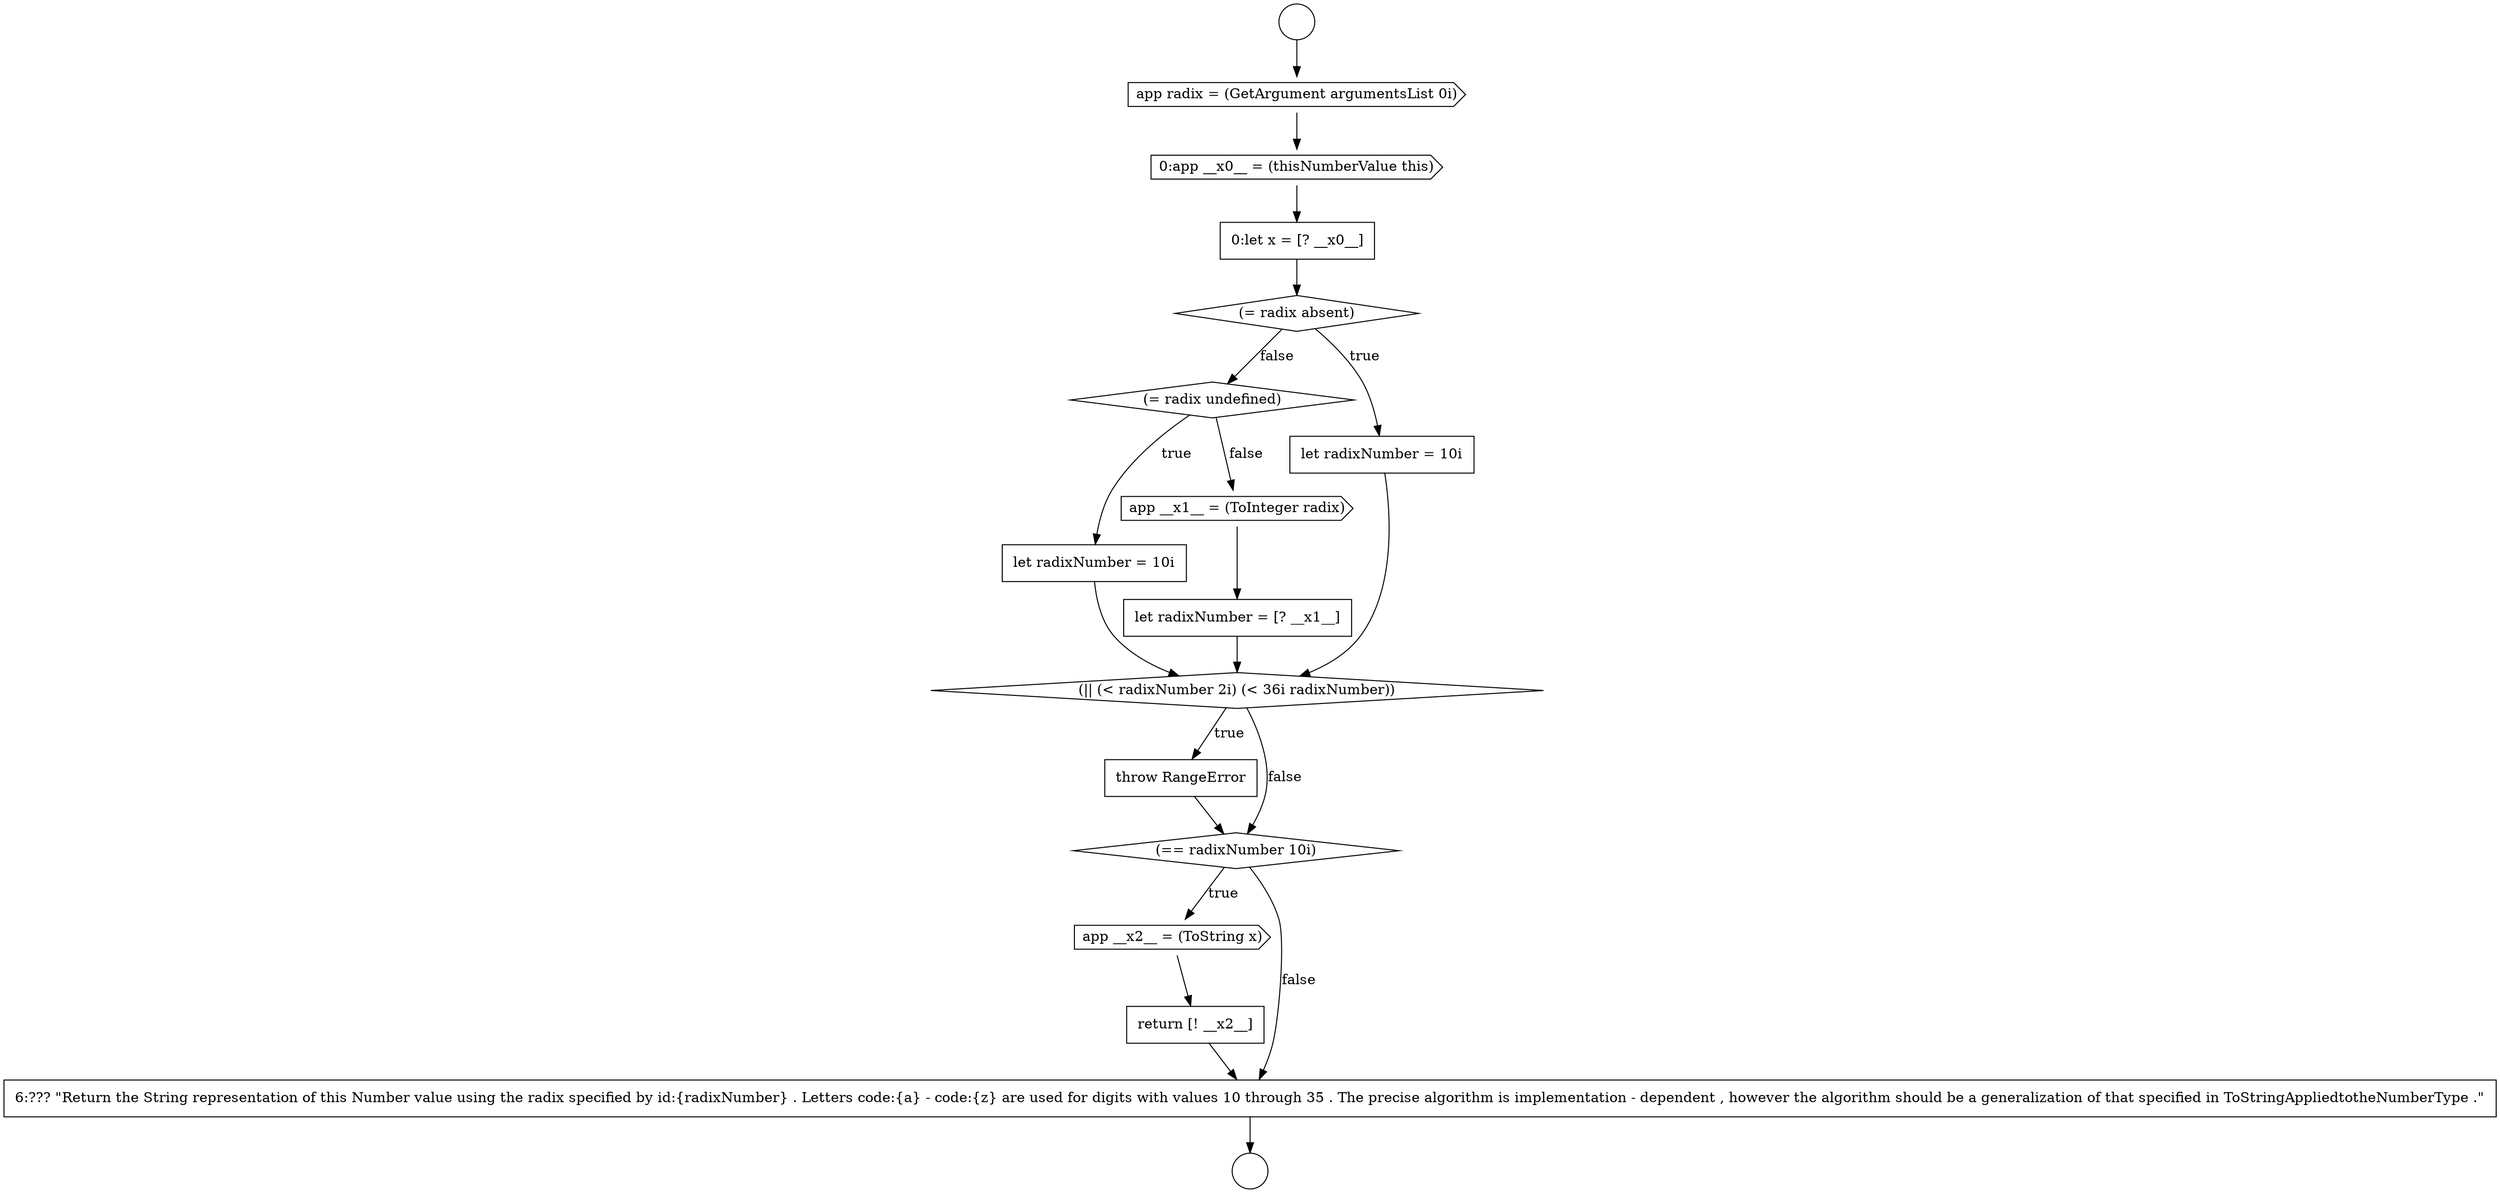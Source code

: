 digraph {
  node11303 [shape=none, margin=0, label=<<font color="black">
    <table border="0" cellborder="1" cellspacing="0" cellpadding="10">
      <tr><td align="left">throw RangeError</td></tr>
    </table>
  </font>> color="black" fillcolor="white" style=filled]
  node11299 [shape=none, margin=0, label=<<font color="black">
    <table border="0" cellborder="1" cellspacing="0" cellpadding="10">
      <tr><td align="left">let radixNumber = 10i</td></tr>
    </table>
  </font>> color="black" fillcolor="white" style=filled]
  node11293 [shape=cds, label=<<font color="black">app radix = (GetArgument argumentsList 0i)</font>> color="black" fillcolor="white" style=filled]
  node11304 [shape=diamond, label=<<font color="black">(== radixNumber 10i)</font>> color="black" fillcolor="white" style=filled]
  node11300 [shape=cds, label=<<font color="black">app __x1__ = (ToInteger radix)</font>> color="black" fillcolor="white" style=filled]
  node11296 [shape=diamond, label=<<font color="black">(= radix absent)</font>> color="black" fillcolor="white" style=filled]
  node11306 [shape=none, margin=0, label=<<font color="black">
    <table border="0" cellborder="1" cellspacing="0" cellpadding="10">
      <tr><td align="left">return [! __x2__]</td></tr>
    </table>
  </font>> color="black" fillcolor="white" style=filled]
  node11302 [shape=diamond, label=<<font color="black">(|| (&lt; radixNumber 2i) (&lt; 36i radixNumber))</font>> color="black" fillcolor="white" style=filled]
  node11305 [shape=cds, label=<<font color="black">app __x2__ = (ToString x)</font>> color="black" fillcolor="white" style=filled]
  node11298 [shape=diamond, label=<<font color="black">(= radix undefined)</font>> color="black" fillcolor="white" style=filled]
  node11294 [shape=cds, label=<<font color="black">0:app __x0__ = (thisNumberValue this)</font>> color="black" fillcolor="white" style=filled]
  node11307 [shape=none, margin=0, label=<<font color="black">
    <table border="0" cellborder="1" cellspacing="0" cellpadding="10">
      <tr><td align="left">6:??? &quot;Return the String representation of this Number value using the radix specified by id:{radixNumber} . Letters code:{a} - code:{z} are used for digits with values 10 through 35 . The precise algorithm is implementation - dependent , however the algorithm should be a generalization of that specified in ToStringAppliedtotheNumberType .&quot;</td></tr>
    </table>
  </font>> color="black" fillcolor="white" style=filled]
  node11292 [shape=circle label=" " color="black" fillcolor="white" style=filled]
  node11301 [shape=none, margin=0, label=<<font color="black">
    <table border="0" cellborder="1" cellspacing="0" cellpadding="10">
      <tr><td align="left">let radixNumber = [? __x1__]</td></tr>
    </table>
  </font>> color="black" fillcolor="white" style=filled]
  node11291 [shape=circle label=" " color="black" fillcolor="white" style=filled]
  node11295 [shape=none, margin=0, label=<<font color="black">
    <table border="0" cellborder="1" cellspacing="0" cellpadding="10">
      <tr><td align="left">0:let x = [? __x0__]</td></tr>
    </table>
  </font>> color="black" fillcolor="white" style=filled]
  node11297 [shape=none, margin=0, label=<<font color="black">
    <table border="0" cellborder="1" cellspacing="0" cellpadding="10">
      <tr><td align="left">let radixNumber = 10i</td></tr>
    </table>
  </font>> color="black" fillcolor="white" style=filled]
  node11305 -> node11306 [ color="black"]
  node11307 -> node11292 [ color="black"]
  node11301 -> node11302 [ color="black"]
  node11297 -> node11302 [ color="black"]
  node11296 -> node11297 [label=<<font color="black">true</font>> color="black"]
  node11296 -> node11298 [label=<<font color="black">false</font>> color="black"]
  node11295 -> node11296 [ color="black"]
  node11299 -> node11302 [ color="black"]
  node11303 -> node11304 [ color="black"]
  node11293 -> node11294 [ color="black"]
  node11291 -> node11293 [ color="black"]
  node11298 -> node11299 [label=<<font color="black">true</font>> color="black"]
  node11298 -> node11300 [label=<<font color="black">false</font>> color="black"]
  node11294 -> node11295 [ color="black"]
  node11300 -> node11301 [ color="black"]
  node11304 -> node11305 [label=<<font color="black">true</font>> color="black"]
  node11304 -> node11307 [label=<<font color="black">false</font>> color="black"]
  node11306 -> node11307 [ color="black"]
  node11302 -> node11303 [label=<<font color="black">true</font>> color="black"]
  node11302 -> node11304 [label=<<font color="black">false</font>> color="black"]
}
